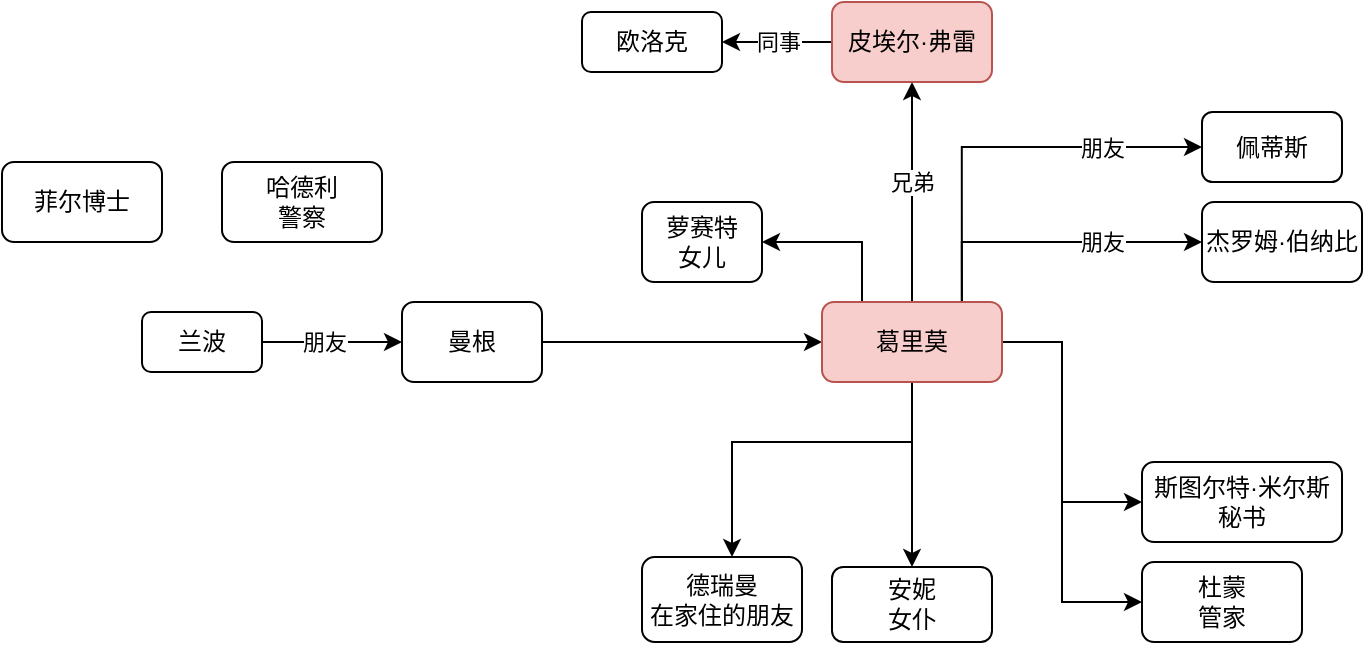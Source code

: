 <mxfile version="17.4.4" type="github">
  <diagram id="1KYs7-IFY3hOEBhYpr0V" name="Page-1">
    <mxGraphModel dx="783" dy="505" grid="1" gridSize="10" guides="1" tooltips="1" connect="1" arrows="1" fold="1" page="1" pageScale="1" pageWidth="827" pageHeight="1169" math="0" shadow="0">
      <root>
        <mxCell id="0" />
        <mxCell id="1" parent="0" />
        <mxCell id="Hx0JEqSXZWxkl783i2Ut-3" value="" style="edgeStyle=orthogonalEdgeStyle;rounded=0;orthogonalLoop=1;jettySize=auto;html=1;" edge="1" parent="1" source="Hx0JEqSXZWxkl783i2Ut-1" target="Hx0JEqSXZWxkl783i2Ut-2">
          <mxGeometry relative="1" as="geometry" />
        </mxCell>
        <mxCell id="Hx0JEqSXZWxkl783i2Ut-6" value="朋友" style="edgeLabel;html=1;align=center;verticalAlign=middle;resizable=0;points=[];" vertex="1" connectable="0" parent="Hx0JEqSXZWxkl783i2Ut-3">
          <mxGeometry x="-0.35" y="-1" relative="1" as="geometry">
            <mxPoint x="8" y="-1" as="offset" />
          </mxGeometry>
        </mxCell>
        <mxCell id="Hx0JEqSXZWxkl783i2Ut-1" value="兰波" style="rounded=1;whiteSpace=wrap;html=1;" vertex="1" parent="1">
          <mxGeometry x="270" y="235" width="60" height="30" as="geometry" />
        </mxCell>
        <mxCell id="Hx0JEqSXZWxkl783i2Ut-8" value="" style="edgeStyle=orthogonalEdgeStyle;rounded=0;orthogonalLoop=1;jettySize=auto;html=1;" edge="1" parent="1" source="Hx0JEqSXZWxkl783i2Ut-2" target="Hx0JEqSXZWxkl783i2Ut-7">
          <mxGeometry relative="1" as="geometry" />
        </mxCell>
        <mxCell id="Hx0JEqSXZWxkl783i2Ut-2" value="曼根" style="rounded=1;whiteSpace=wrap;html=1;" vertex="1" parent="1">
          <mxGeometry x="400" y="230" width="70" height="40" as="geometry" />
        </mxCell>
        <mxCell id="Hx0JEqSXZWxkl783i2Ut-4" value="哈德利&lt;br&gt;警察" style="rounded=1;whiteSpace=wrap;html=1;" vertex="1" parent="1">
          <mxGeometry x="310" y="160" width="80" height="40" as="geometry" />
        </mxCell>
        <mxCell id="Hx0JEqSXZWxkl783i2Ut-5" value="菲尔博士" style="rounded=1;whiteSpace=wrap;html=1;" vertex="1" parent="1">
          <mxGeometry x="200" y="160" width="80" height="40" as="geometry" />
        </mxCell>
        <mxCell id="Hx0JEqSXZWxkl783i2Ut-10" value="" style="edgeStyle=orthogonalEdgeStyle;rounded=0;orthogonalLoop=1;jettySize=auto;html=1;" edge="1" parent="1" source="Hx0JEqSXZWxkl783i2Ut-7" target="Hx0JEqSXZWxkl783i2Ut-9">
          <mxGeometry relative="1" as="geometry">
            <Array as="points">
              <mxPoint x="655" y="300" />
              <mxPoint x="565" y="300" />
            </Array>
          </mxGeometry>
        </mxCell>
        <mxCell id="Hx0JEqSXZWxkl783i2Ut-12" value="" style="edgeStyle=orthogonalEdgeStyle;rounded=0;orthogonalLoop=1;jettySize=auto;html=1;entryX=1;entryY=0.5;entryDx=0;entryDy=0;" edge="1" parent="1" source="Hx0JEqSXZWxkl783i2Ut-7" target="Hx0JEqSXZWxkl783i2Ut-11">
          <mxGeometry relative="1" as="geometry">
            <Array as="points">
              <mxPoint x="630" y="200" />
            </Array>
          </mxGeometry>
        </mxCell>
        <mxCell id="Hx0JEqSXZWxkl783i2Ut-14" value="" style="edgeStyle=orthogonalEdgeStyle;rounded=0;orthogonalLoop=1;jettySize=auto;html=1;entryX=0.5;entryY=0;entryDx=0;entryDy=0;" edge="1" parent="1" source="Hx0JEqSXZWxkl783i2Ut-7" target="Hx0JEqSXZWxkl783i2Ut-13">
          <mxGeometry relative="1" as="geometry">
            <Array as="points">
              <mxPoint x="655" y="330" />
              <mxPoint x="655" y="330" />
            </Array>
          </mxGeometry>
        </mxCell>
        <mxCell id="Hx0JEqSXZWxkl783i2Ut-20" value="" style="edgeStyle=orthogonalEdgeStyle;rounded=0;orthogonalLoop=1;jettySize=auto;html=1;entryX=0;entryY=0.5;entryDx=0;entryDy=0;" edge="1" parent="1" source="Hx0JEqSXZWxkl783i2Ut-7" target="Hx0JEqSXZWxkl783i2Ut-19">
          <mxGeometry relative="1" as="geometry">
            <Array as="points">
              <mxPoint x="730" y="250" />
              <mxPoint x="730" y="380" />
            </Array>
          </mxGeometry>
        </mxCell>
        <mxCell id="Hx0JEqSXZWxkl783i2Ut-22" value="" style="edgeStyle=orthogonalEdgeStyle;rounded=0;orthogonalLoop=1;jettySize=auto;html=1;entryX=0;entryY=0.5;entryDx=0;entryDy=0;" edge="1" parent="1" source="Hx0JEqSXZWxkl783i2Ut-7" target="Hx0JEqSXZWxkl783i2Ut-21">
          <mxGeometry relative="1" as="geometry">
            <Array as="points">
              <mxPoint x="730" y="250" />
              <mxPoint x="730" y="330" />
            </Array>
          </mxGeometry>
        </mxCell>
        <mxCell id="Hx0JEqSXZWxkl783i2Ut-28" style="edgeStyle=orthogonalEdgeStyle;rounded=0;orthogonalLoop=1;jettySize=auto;html=1;entryX=0;entryY=0.5;entryDx=0;entryDy=0;exitX=0.777;exitY=-0.008;exitDx=0;exitDy=0;exitPerimeter=0;" edge="1" parent="1" source="Hx0JEqSXZWxkl783i2Ut-7" target="Hx0JEqSXZWxkl783i2Ut-27">
          <mxGeometry relative="1" as="geometry" />
        </mxCell>
        <mxCell id="Hx0JEqSXZWxkl783i2Ut-29" value="朋友" style="edgeLabel;html=1;align=center;verticalAlign=middle;resizable=0;points=[];" vertex="1" connectable="0" parent="Hx0JEqSXZWxkl783i2Ut-28">
          <mxGeometry x="0.396" relative="1" as="geometry">
            <mxPoint x="-5" as="offset" />
          </mxGeometry>
        </mxCell>
        <mxCell id="Hx0JEqSXZWxkl783i2Ut-31" style="edgeStyle=orthogonalEdgeStyle;rounded=0;orthogonalLoop=1;jettySize=auto;html=1;entryX=0;entryY=0.5;entryDx=0;entryDy=0;exitX=0.777;exitY=-0.008;exitDx=0;exitDy=0;exitPerimeter=0;" edge="1" parent="1" source="Hx0JEqSXZWxkl783i2Ut-7" target="Hx0JEqSXZWxkl783i2Ut-30">
          <mxGeometry relative="1" as="geometry">
            <Array as="points">
              <mxPoint x="680" y="153" />
            </Array>
          </mxGeometry>
        </mxCell>
        <mxCell id="Hx0JEqSXZWxkl783i2Ut-32" value="朋友" style="edgeLabel;html=1;align=center;verticalAlign=middle;resizable=0;points=[];" vertex="1" connectable="0" parent="Hx0JEqSXZWxkl783i2Ut-31">
          <mxGeometry x="0.383" y="-2" relative="1" as="geometry">
            <mxPoint x="11" y="-2" as="offset" />
          </mxGeometry>
        </mxCell>
        <mxCell id="Hx0JEqSXZWxkl783i2Ut-34" style="edgeStyle=orthogonalEdgeStyle;rounded=0;orthogonalLoop=1;jettySize=auto;html=1;entryX=0.5;entryY=1;entryDx=0;entryDy=0;" edge="1" parent="1" source="Hx0JEqSXZWxkl783i2Ut-7" target="Hx0JEqSXZWxkl783i2Ut-23">
          <mxGeometry relative="1" as="geometry" />
        </mxCell>
        <mxCell id="Hx0JEqSXZWxkl783i2Ut-35" value="兄弟" style="edgeLabel;html=1;align=center;verticalAlign=middle;resizable=0;points=[];" vertex="1" connectable="0" parent="Hx0JEqSXZWxkl783i2Ut-34">
          <mxGeometry x="0.102" relative="1" as="geometry">
            <mxPoint as="offset" />
          </mxGeometry>
        </mxCell>
        <mxCell id="Hx0JEqSXZWxkl783i2Ut-7" value="葛里莫" style="rounded=1;whiteSpace=wrap;html=1;fillColor=#f8cecc;strokeColor=#b85450;" vertex="1" parent="1">
          <mxGeometry x="610" y="230" width="90" height="40" as="geometry" />
        </mxCell>
        <mxCell id="Hx0JEqSXZWxkl783i2Ut-9" value="德瑞曼&lt;br&gt;在家住的朋友" style="rounded=1;whiteSpace=wrap;html=1;" vertex="1" parent="1">
          <mxGeometry x="520" y="357.5" width="80" height="42.5" as="geometry" />
        </mxCell>
        <mxCell id="Hx0JEqSXZWxkl783i2Ut-11" value="萝赛特&lt;br&gt;女儿" style="rounded=1;whiteSpace=wrap;html=1;" vertex="1" parent="1">
          <mxGeometry x="520" y="180" width="60" height="40" as="geometry" />
        </mxCell>
        <mxCell id="Hx0JEqSXZWxkl783i2Ut-13" value="安妮&lt;br&gt;女仆" style="rounded=1;whiteSpace=wrap;html=1;" vertex="1" parent="1">
          <mxGeometry x="615" y="362.5" width="80" height="37.5" as="geometry" />
        </mxCell>
        <mxCell id="Hx0JEqSXZWxkl783i2Ut-19" value="杜蒙&lt;br&gt;管家" style="rounded=1;whiteSpace=wrap;html=1;" vertex="1" parent="1">
          <mxGeometry x="770" y="360" width="80" height="40" as="geometry" />
        </mxCell>
        <mxCell id="Hx0JEqSXZWxkl783i2Ut-21" value="斯图尔特·米尔斯&lt;br&gt;秘书" style="rounded=1;whiteSpace=wrap;html=1;" vertex="1" parent="1">
          <mxGeometry x="770" y="310" width="100" height="40" as="geometry" />
        </mxCell>
        <mxCell id="Hx0JEqSXZWxkl783i2Ut-25" value="" style="edgeStyle=orthogonalEdgeStyle;rounded=0;orthogonalLoop=1;jettySize=auto;html=1;" edge="1" parent="1" source="Hx0JEqSXZWxkl783i2Ut-23" target="Hx0JEqSXZWxkl783i2Ut-24">
          <mxGeometry relative="1" as="geometry" />
        </mxCell>
        <mxCell id="Hx0JEqSXZWxkl783i2Ut-26" value="同事" style="edgeLabel;html=1;align=center;verticalAlign=middle;resizable=0;points=[];" vertex="1" connectable="0" parent="Hx0JEqSXZWxkl783i2Ut-25">
          <mxGeometry x="0.3" y="2" relative="1" as="geometry">
            <mxPoint x="9" y="-2" as="offset" />
          </mxGeometry>
        </mxCell>
        <mxCell id="Hx0JEqSXZWxkl783i2Ut-23" value="皮埃尔·弗雷" style="rounded=1;whiteSpace=wrap;html=1;fillColor=#f8cecc;strokeColor=#b85450;sketch=0;" vertex="1" parent="1">
          <mxGeometry x="615" y="80" width="80" height="40" as="geometry" />
        </mxCell>
        <mxCell id="Hx0JEqSXZWxkl783i2Ut-24" value="欧洛克" style="rounded=1;whiteSpace=wrap;html=1;" vertex="1" parent="1">
          <mxGeometry x="490" y="85" width="70" height="30" as="geometry" />
        </mxCell>
        <mxCell id="Hx0JEqSXZWxkl783i2Ut-27" value="杰罗姆·伯纳比" style="rounded=1;whiteSpace=wrap;html=1;" vertex="1" parent="1">
          <mxGeometry x="800" y="180" width="80" height="40" as="geometry" />
        </mxCell>
        <mxCell id="Hx0JEqSXZWxkl783i2Ut-30" value="佩蒂斯" style="rounded=1;whiteSpace=wrap;html=1;" vertex="1" parent="1">
          <mxGeometry x="800" y="135" width="70" height="35" as="geometry" />
        </mxCell>
      </root>
    </mxGraphModel>
  </diagram>
</mxfile>
